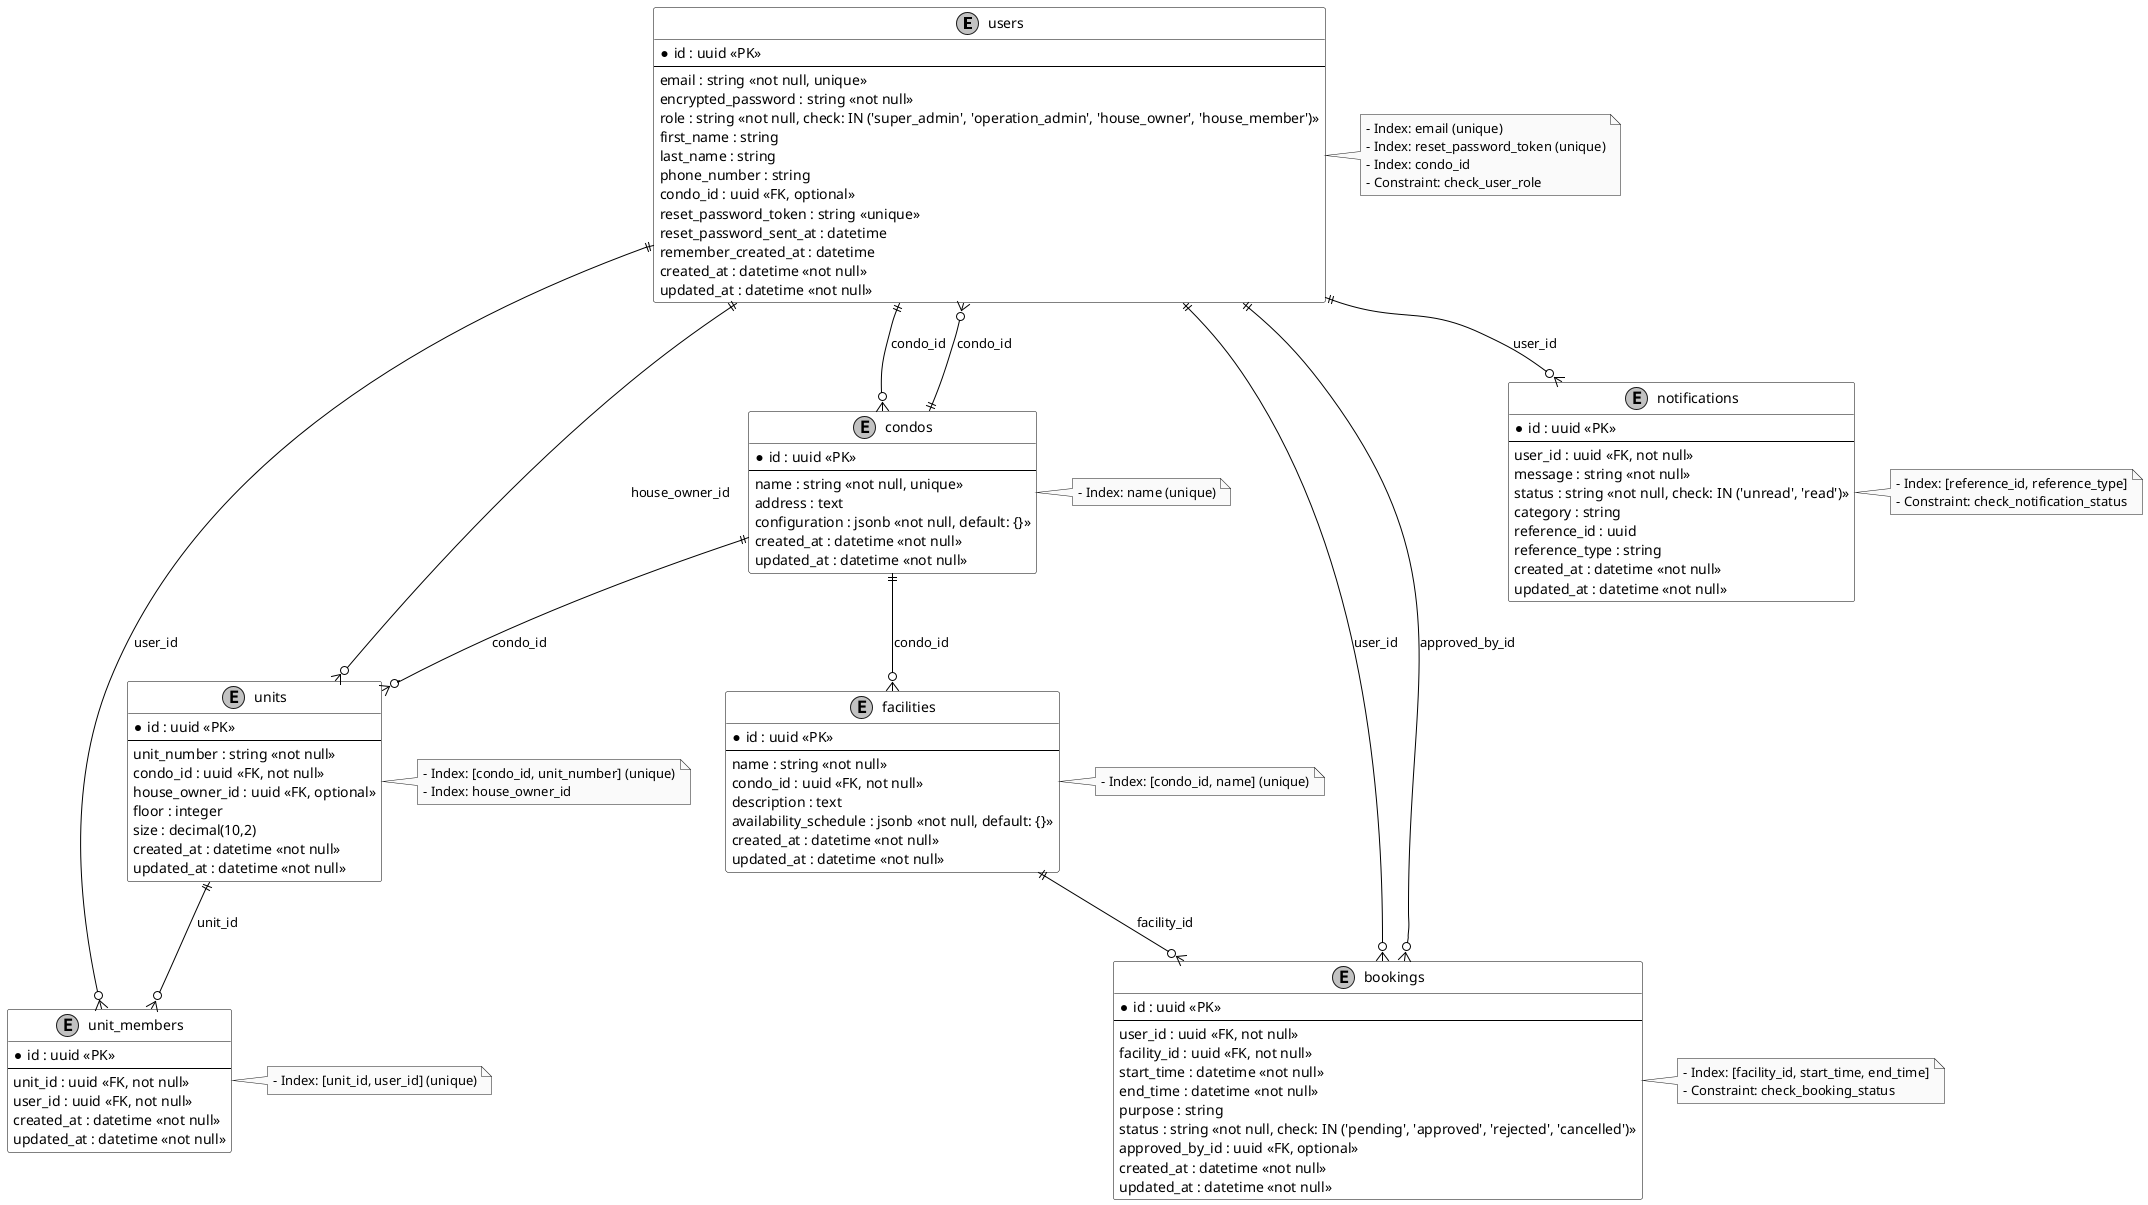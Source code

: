 @startuml Condo Management System ERD

' Thiết lập style
skinparam monochrome true
skinparam shadowing false
skinparam class {
  BackgroundColor White
  BorderColor Black
  ArrowColor Black
}

' Bảng users
entity "users" {
  *id : uuid <<PK>>
  --
  email : string <<not null, unique>>
  encrypted_password : string <<not null>>
  role : string <<not null, check: IN ('super_admin', 'operation_admin', 'house_owner', 'house_member')>>
  first_name : string
  last_name : string
  phone_number : string
  condo_id : uuid <<FK, optional>>
  reset_password_token : string <<unique>>
  reset_password_sent_at : datetime
  remember_created_at : datetime
  created_at : datetime <<not null>>
  updated_at : datetime <<not null>>
}

' Bảng condos
entity "condos" {
  *id : uuid <<PK>>
  --
  name : string <<not null, unique>>
  address : text
  configuration : jsonb <<not null, default: {}>>
  created_at : datetime <<not null>>
  updated_at : datetime <<not null>>
}

' Bảng units
entity "units" {
  *id : uuid <<PK>>
  --
  unit_number : string <<not null>>
  condo_id : uuid <<FK, not null>>
  house_owner_id : uuid <<FK, optional>>
  floor : integer
  size : decimal(10,2)
  created_at : datetime <<not null>>
  updated_at : datetime <<not null>>
}

' Bảng unit_members
entity "unit_members" {
  *id : uuid <<PK>>
  --
  unit_id : uuid <<FK, not null>>
  user_id : uuid <<FK, not null>>
  created_at : datetime <<not null>>
  updated_at : datetime <<not null>>
}

' Bảng facilities
entity "facilities" {
  *id : uuid <<PK>>
  --
  name : string <<not null>>
  condo_id : uuid <<FK, not null>>
  description : text
  availability_schedule : jsonb <<not null, default: {}>>
  created_at : datetime <<not null>>
  updated_at : datetime <<not null>>
}

' Bảng bookings
entity "bookings" {
  *id : uuid <<PK>>
  --
  user_id : uuid <<FK, not null>>
  facility_id : uuid <<FK, not null>>
  start_time : datetime <<not null>>
  end_time : datetime <<not null>>
  purpose : string
  status : string <<not null, check: IN ('pending', 'approved', 'rejected', 'cancelled')>>
  approved_by_id : uuid <<FK, optional>>
  created_at : datetime <<not null>>
  updated_at : datetime <<not null>>
}

' Bảng notifications
entity "notifications" {
  *id : uuid <<PK>>
  --
  user_id : uuid <<FK, not null>>
  message : string <<not null>>
  status : string <<not null, check: IN ('unread', 'read')>>
  category : string
  reference_id : uuid
  reference_type : string
  created_at : datetime <<not null>>
  updated_at : datetime <<not null>>
}

' Mối quan hệ
users ||--o{ condos : condo_id
condos ||--o{ users : condo_id
condos ||--o{ units : condo_id
condos ||--o{ facilities : condo_id
users ||--o{ units : house_owner_id
units ||--o{ unit_members : unit_id
users ||--o{ unit_members : user_id
users ||--o{ bookings : user_id
users ||--o{ bookings : approved_by_id
facilities ||--o{ bookings : facility_id
users ||--o{ notifications : user_id

' Ghi chú
note right of users
  - Index: email (unique)
  - Index: reset_password_token (unique)
  - Index: condo_id
  - Constraint: check_user_role
end note

note right of condos
  - Index: name (unique)
end note

note right of units
  - Index: [condo_id, unit_number] (unique)
  - Index: house_owner_id
end note

note right of unit_members
  - Index: [unit_id, user_id] (unique)
end note

note right of facilities
  - Index: [condo_id, name] (unique)
end note

note right of bookings
  - Index: [facility_id, start_time, end_time]
  - Constraint: check_booking_status
end note

note right of notifications
  - Index: [reference_id, reference_type]
  - Constraint: check_notification_status
end note

@enduml
